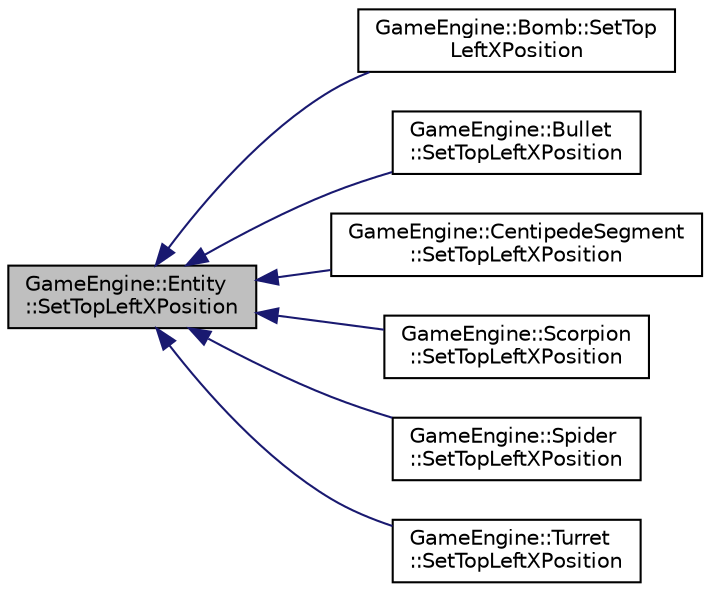 digraph "GameEngine::Entity::SetTopLeftXPosition"
{
  edge [fontname="Helvetica",fontsize="10",labelfontname="Helvetica",labelfontsize="10"];
  node [fontname="Helvetica",fontsize="10",shape=record];
  rankdir="LR";
  Node92 [label="GameEngine::Entity\l::SetTopLeftXPosition",height=0.2,width=0.4,color="black", fillcolor="grey75", style="filled", fontcolor="black"];
  Node92 -> Node93 [dir="back",color="midnightblue",fontsize="10",style="solid",fontname="Helvetica"];
  Node93 [label="GameEngine::Bomb::SetTop\lLeftXPosition",height=0.2,width=0.4,color="black", fillcolor="white", style="filled",URL="$class_game_engine_1_1_bomb.html#aaa9ac98b60193edaabfc77a22ea4b4ac",tooltip="Sets the top left x position of the object. Sets the center x position of the object based on the siz..."];
  Node92 -> Node94 [dir="back",color="midnightblue",fontsize="10",style="solid",fontname="Helvetica"];
  Node94 [label="GameEngine::Bullet\l::SetTopLeftXPosition",height=0.2,width=0.4,color="black", fillcolor="white", style="filled",URL="$class_game_engine_1_1_bullet.html#a52db03f9897a1ab8fc5c652c2a8e1498",tooltip="Sets the top left x position of the object. Sets the center x position of the object based on the siz..."];
  Node92 -> Node95 [dir="back",color="midnightblue",fontsize="10",style="solid",fontname="Helvetica"];
  Node95 [label="GameEngine::CentipedeSegment\l::SetTopLeftXPosition",height=0.2,width=0.4,color="black", fillcolor="white", style="filled",URL="$class_game_engine_1_1_centipede_segment.html#a336b6acc9ccd239a416db1a32a242b89",tooltip="Sets the top left x position of the object. Sets the center x position of the object based on the siz..."];
  Node92 -> Node96 [dir="back",color="midnightblue",fontsize="10",style="solid",fontname="Helvetica"];
  Node96 [label="GameEngine::Scorpion\l::SetTopLeftXPosition",height=0.2,width=0.4,color="black", fillcolor="white", style="filled",URL="$class_game_engine_1_1_scorpion.html#a89d413d56244a4c97204a2e440a0d34b",tooltip="Sets the top left x position of the object. Sets the center x position of the object based on the siz..."];
  Node92 -> Node97 [dir="back",color="midnightblue",fontsize="10",style="solid",fontname="Helvetica"];
  Node97 [label="GameEngine::Spider\l::SetTopLeftXPosition",height=0.2,width=0.4,color="black", fillcolor="white", style="filled",URL="$class_game_engine_1_1_spider.html#aaaaaedbe98096a2b8eda098da094b005",tooltip="Sets the top left x position of the object. Sets the center x position of the object based on the siz..."];
  Node92 -> Node98 [dir="back",color="midnightblue",fontsize="10",style="solid",fontname="Helvetica"];
  Node98 [label="GameEngine::Turret\l::SetTopLeftXPosition",height=0.2,width=0.4,color="black", fillcolor="white", style="filled",URL="$class_game_engine_1_1_turret.html#ade05ddf7cf078f0c3e31990957824e8f",tooltip="Sets the top left x position of the object. Sets the center x position of the object based on the siz..."];
}
